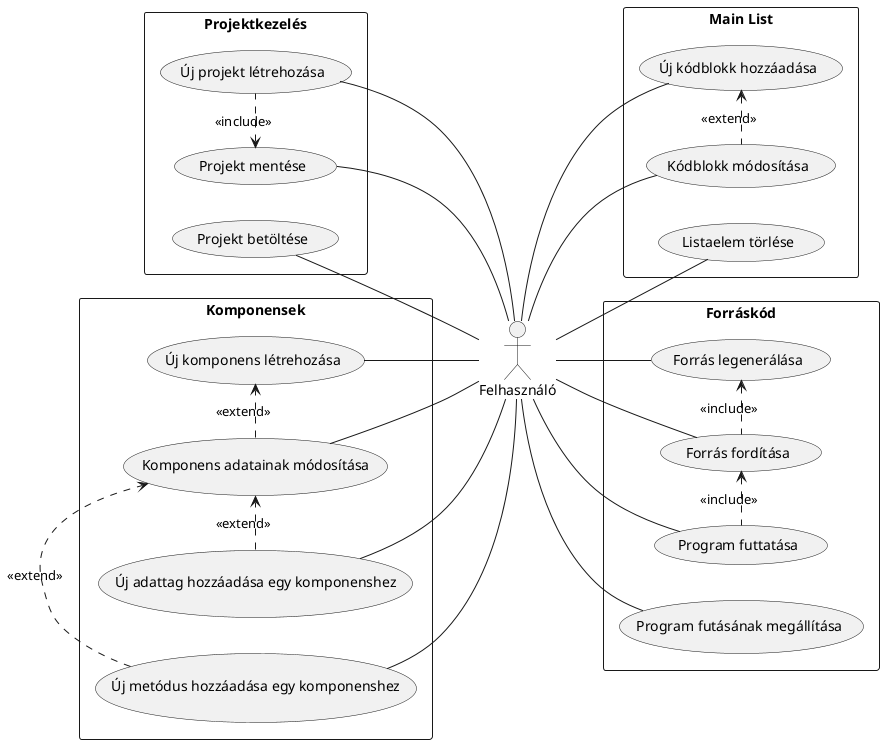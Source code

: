 @startuml Use-Case

skinparam Monochrome true

actor :Felhasználó: as user

rectangle Projektkezelés {
    (Új projekt létrehozása) as new_project
    (Projekt mentése) as save_project
    (Projekt betöltése) as load_project
}

rectangle Komponensek {
    (Új komponens létrehozása) as new_component
    (Komponens adatainak módosítása) as modify_component
    (Új adattag hozzáadása egy komponenshez) as add_member
    (Új metódus hozzáadása egy komponenshez) as add_method
}

rectangle "Main List" {
    (Új kódblokk hozzáadása) as add_codeblock
    (Kódblokk módosítása) as modify_codeblock
    (Listaelem törlése) as delete_list_item
}

rectangle Forráskód {
    (Forrás legenerálása) as generate_source
    (Forrás fordítása) as compile_source
    (Program futtatása) as run_program
    (Program futásának megállítása) as stop_program
}

left to right direction
user -up- new_project
user -up- save_project
user -up- load_project
user -up- new_component
user -up- modify_component
user -up- add_member
user -up- add_method
user -- add_codeblock
user -- modify_codeblock
user -- delete_list_item
user -- generate_source
user -- compile_source
user -- run_program
user -- stop_program

new_project .left.> save_project : <<include>>
new_component <.left. modify_component : <<extend>>
modify_component <.left. add_member : <<extend>>
modify_component <.left. add_method : <<extend>>
modify_codeblock .left.> add_codeblock : <<extend>>
compile_source .left.> generate_source : <<include>>
run_program .left.> compile_source : <<include>>

@enduml